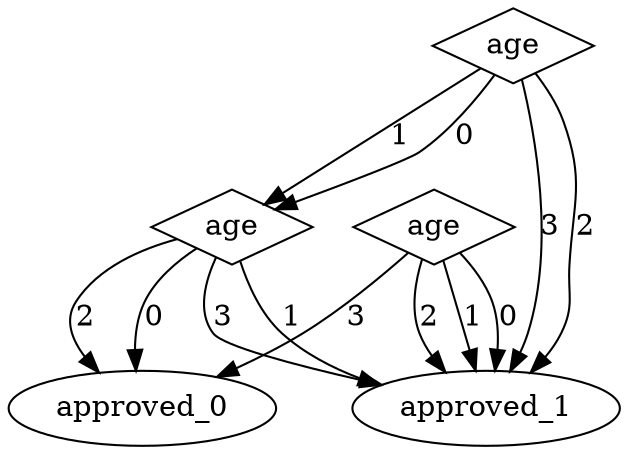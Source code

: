 digraph {
node [label=approved_1,style=""] approved_1
node [label=approved_0,style=""] approved_0
node [label=approved_1,style=""] approved_1
node [label=approved_0,style=""] approved_0
node [label=approved_0,style=""] approved_0
node [label=approved_1,style=""] approved_1
node [label=approved_1,style=""] approved_1
node [label=approved_1,style=""] approved_1
node [label=approved_1,style=""] approved_1
node [label=approved_1,style=""] approved_1
node [label=age,shape="diamond",style=""] 2
node [label=age,shape="diamond",style=""] 1
node [label=age,shape="diamond",style=""] 0

2 -> approved_1 [label="3"]
2 -> approved_0 [label="2"]
2 -> approved_1 [label="1"]
2 -> approved_0 [label="0"]
1 -> approved_0 [label="3"]
1 -> approved_1 [label="2"]
1 -> approved_1 [label="1"]
1 -> approved_1 [label="0"]
0 -> approved_1 [label="3"]
0 -> approved_1 [label="2"]
0 -> 2 [label="1"]
0 -> 2 [label="0"]
}